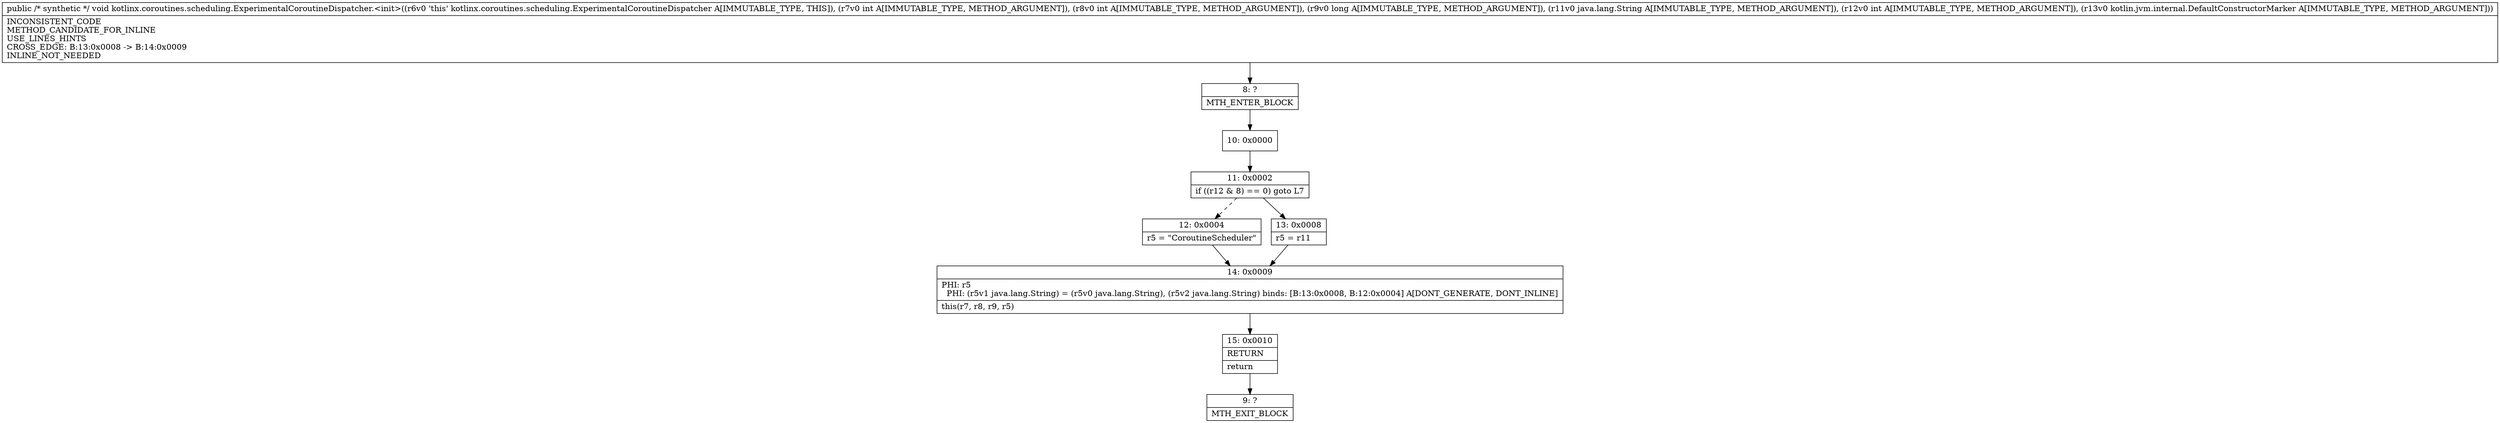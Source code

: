 digraph "CFG forkotlinx.coroutines.scheduling.ExperimentalCoroutineDispatcher.\<init\>(IIJLjava\/lang\/String;ILkotlin\/jvm\/internal\/DefaultConstructorMarker;)V" {
Node_8 [shape=record,label="{8\:\ ?|MTH_ENTER_BLOCK\l}"];
Node_10 [shape=record,label="{10\:\ 0x0000}"];
Node_11 [shape=record,label="{11\:\ 0x0002|if ((r12 & 8) == 0) goto L7\l}"];
Node_12 [shape=record,label="{12\:\ 0x0004|r5 = \"CoroutineScheduler\"\l}"];
Node_14 [shape=record,label="{14\:\ 0x0009|PHI: r5 \l  PHI: (r5v1 java.lang.String) = (r5v0 java.lang.String), (r5v2 java.lang.String) binds: [B:13:0x0008, B:12:0x0004] A[DONT_GENERATE, DONT_INLINE]\l|this(r7, r8, r9, r5)\l}"];
Node_15 [shape=record,label="{15\:\ 0x0010|RETURN\l|return\l}"];
Node_9 [shape=record,label="{9\:\ ?|MTH_EXIT_BLOCK\l}"];
Node_13 [shape=record,label="{13\:\ 0x0008|r5 = r11\l}"];
MethodNode[shape=record,label="{public \/* synthetic *\/ void kotlinx.coroutines.scheduling.ExperimentalCoroutineDispatcher.\<init\>((r6v0 'this' kotlinx.coroutines.scheduling.ExperimentalCoroutineDispatcher A[IMMUTABLE_TYPE, THIS]), (r7v0 int A[IMMUTABLE_TYPE, METHOD_ARGUMENT]), (r8v0 int A[IMMUTABLE_TYPE, METHOD_ARGUMENT]), (r9v0 long A[IMMUTABLE_TYPE, METHOD_ARGUMENT]), (r11v0 java.lang.String A[IMMUTABLE_TYPE, METHOD_ARGUMENT]), (r12v0 int A[IMMUTABLE_TYPE, METHOD_ARGUMENT]), (r13v0 kotlin.jvm.internal.DefaultConstructorMarker A[IMMUTABLE_TYPE, METHOD_ARGUMENT]))  | INCONSISTENT_CODE\lMETHOD_CANDIDATE_FOR_INLINE\lUSE_LINES_HINTS\lCROSS_EDGE: B:13:0x0008 \-\> B:14:0x0009\lINLINE_NOT_NEEDED\l}"];
MethodNode -> Node_8;Node_8 -> Node_10;
Node_10 -> Node_11;
Node_11 -> Node_12[style=dashed];
Node_11 -> Node_13;
Node_12 -> Node_14;
Node_14 -> Node_15;
Node_15 -> Node_9;
Node_13 -> Node_14;
}


